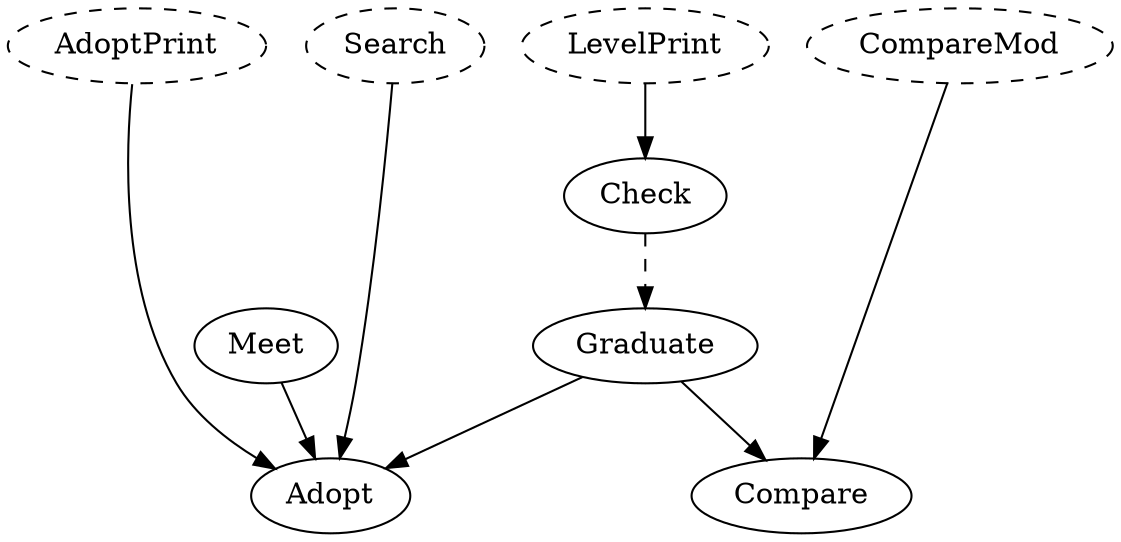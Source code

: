 digraph G {
  dpi=192

  subgraph internal {
    node [style=dashed]
    rank = same
    LevelPrint
    Search
    AdoptPrint
    CompareMod
  }

  subgraph public {
    Meet
    Check
    Graduate
    Adopt
    Compare
  }

  LevelPrint -> Check
  edge [style=dashed]
  Check -> Graduate
  edge [style=""]
  {Meet Search AdoptPrint Graduate} -> Adopt
  {CompareMod Graduate} -> Compare
}
